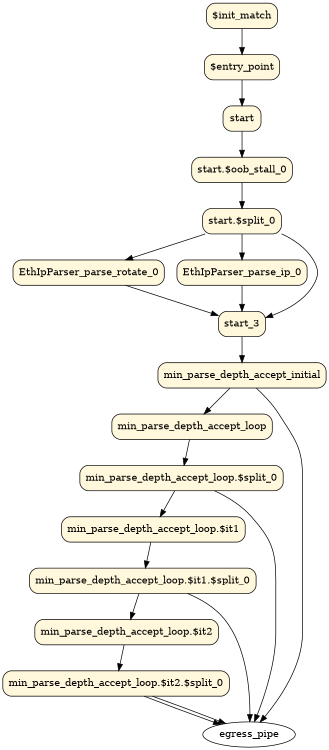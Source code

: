 digraph parser {
size="8,5"
State0x116ac6c0 [shape=record, style="filled,rounded", fillcolor=cornsilk, label="{\$init_match}"];
State0x116ac480 [shape=record, style="filled,rounded", fillcolor=cornsilk, label="{\$entry_point}"];
State0x116ac240 [shape=record, style="filled,rounded", fillcolor=cornsilk, label="{start}"];
State0x116bb6c0 [shape=record, style="filled,rounded", fillcolor=cornsilk, label="{start\.\$oob_stall_0}"];
State0x116296c0 [shape=record, style="filled,rounded", fillcolor=cornsilk, label="{start\.\$split_0}"];
State0x11618b40 [shape=record, style="filled,rounded", fillcolor=cornsilk, label="{EthIpParser_parse_rotate_0}"];
State0x11629900 [shape=record, style="filled,rounded", fillcolor=cornsilk, label="{EthIpParser_parse_ip_0}"];
State0x11618900 [shape=record, style="filled,rounded", fillcolor=cornsilk, label="{start_3}"];
State0x116186c0 [shape=record, style="filled,rounded", fillcolor=cornsilk, label="{min_parse_depth_accept_initial}"];
State0x11618480 [shape=record, style="filled,rounded", fillcolor=cornsilk, label="{min_parse_depth_accept_loop}"];
State0x11629d80 [shape=record, style="filled,rounded", fillcolor=cornsilk, label="{min_parse_depth_accept_loop\.\$split_0}"];
State0x11618240 [shape=record, style="filled,rounded", fillcolor=cornsilk, label="{min_parse_depth_accept_loop\.\$it1}"];
State0x11620480 [shape=record, style="filled,rounded", fillcolor=cornsilk, label="{min_parse_depth_accept_loop\.\$it1\.\$split_0}"];
State0x11618000 [shape=record, style="filled,rounded", fillcolor=cornsilk, label="{min_parse_depth_accept_loop\.\$it2}"];
State0x11620b40 [shape=record, style="filled,rounded", fillcolor=cornsilk, label="{min_parse_depth_accept_loop\.\$it2\.\$split_0}"];
State0x116ac6c0 -> State0x116ac480 [  ]
State0x116ac480 -> State0x116ac240 [  ]
State0x116ac240 -> State0x116bb6c0 [  ]
State0x116bb6c0 -> State0x116296c0 [  ]
State0x116296c0 -> State0x11618b40 [  ]
State0x116296c0 -> State0x11629900 [  ]
State0x116296c0 -> State0x11618900 [  ]
State0x11618b40 -> State0x11618900 [  ]
State0x11618900 -> State0x116186c0 [  ]
State0x116186c0 -> State0x11618480 [  ]
State0x11618480 -> State0x11629d80 [  ]
State0x11629d80 -> State0x11618240 [  ]
State0x11618240 -> State0x11620480 [  ]
State0x11620480 -> State0x11618000 [  ]
State0x11618000 -> State0x11620b40 [  ]
State0x11629900 -> State0x11618900 [  ]
State0x116186c0 -> egress_pipe [  ]
State0x11629d80 -> egress_pipe [  ]
State0x11620480 -> egress_pipe [  ]
State0x11620b40 -> egress_pipe [  ]
State0x11620b40 -> egress_pipe [  ]
}

